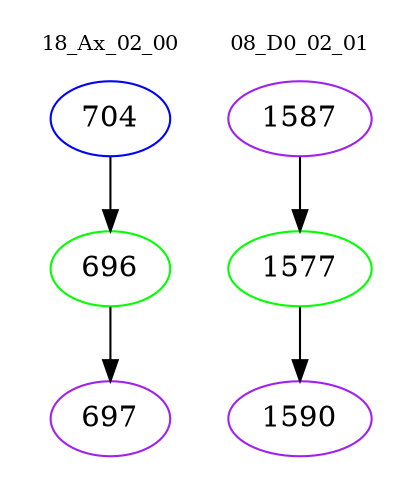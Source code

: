 digraph{
subgraph cluster_0 {
color = white
label = "18_Ax_02_00";
fontsize=10;
T0_704 [label="704", color="blue"]
T0_704 -> T0_696 [color="black"]
T0_696 [label="696", color="green"]
T0_696 -> T0_697 [color="black"]
T0_697 [label="697", color="purple"]
}
subgraph cluster_1 {
color = white
label = "08_D0_02_01";
fontsize=10;
T1_1587 [label="1587", color="purple"]
T1_1587 -> T1_1577 [color="black"]
T1_1577 [label="1577", color="green"]
T1_1577 -> T1_1590 [color="black"]
T1_1590 [label="1590", color="purple"]
}
}
